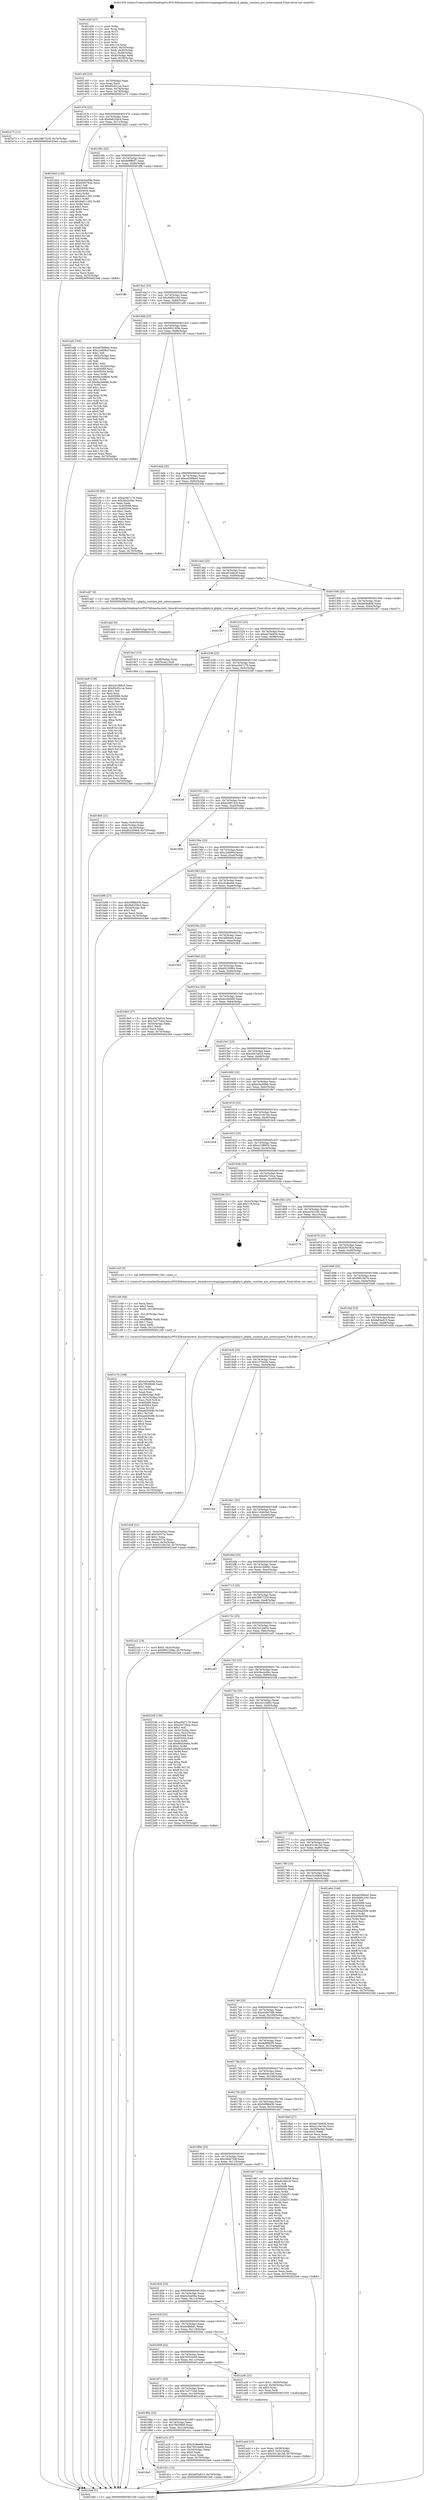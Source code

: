 digraph "0x401430" {
  label = "0x401430 (/mnt/c/Users/mathe/Desktop/tcc/POCII/binaries/extr_linuxdriversstaginggreybusgbphy.h_gbphy_runtime_put_autosuspend_Final-ollvm.out::main(0))"
  labelloc = "t"
  node[shape=record]

  Entry [label="",width=0.3,height=0.3,shape=circle,fillcolor=black,style=filled]
  "0x40145f" [label="{
     0x40145f [23]\l
     | [instrs]\l
     &nbsp;&nbsp;0x40145f \<+3\>: mov -0x70(%rbp),%eax\l
     &nbsp;&nbsp;0x401462 \<+2\>: mov %eax,%ecx\l
     &nbsp;&nbsp;0x401464 \<+6\>: sub $0x85c81cca,%ecx\l
     &nbsp;&nbsp;0x40146a \<+3\>: mov %eax,-0x74(%rbp)\l
     &nbsp;&nbsp;0x40146d \<+3\>: mov %ecx,-0x78(%rbp)\l
     &nbsp;&nbsp;0x401470 \<+6\>: je 0000000000401e73 \<main+0xa43\>\l
  }"]
  "0x401e73" [label="{
     0x401e73 [12]\l
     | [instrs]\l
     &nbsp;&nbsp;0x401e73 \<+7\>: movl $0x3987325f,-0x70(%rbp)\l
     &nbsp;&nbsp;0x401e7a \<+5\>: jmp 00000000004023e6 \<main+0xfb6\>\l
  }"]
  "0x401476" [label="{
     0x401476 [22]\l
     | [instrs]\l
     &nbsp;&nbsp;0x401476 \<+5\>: jmp 000000000040147b \<main+0x4b\>\l
     &nbsp;&nbsp;0x40147b \<+3\>: mov -0x74(%rbp),%eax\l
     &nbsp;&nbsp;0x40147e \<+5\>: sub $0x8e6259c4,%eax\l
     &nbsp;&nbsp;0x401483 \<+3\>: mov %eax,-0x7c(%rbp)\l
     &nbsp;&nbsp;0x401486 \<+6\>: je 0000000000401bb3 \<main+0x783\>\l
  }"]
  Exit [label="",width=0.3,height=0.3,shape=circle,fillcolor=black,style=filled,peripheries=2]
  "0x401bb3" [label="{
     0x401bb3 [144]\l
     | [instrs]\l
     &nbsp;&nbsp;0x401bb3 \<+5\>: mov $0x5e3ce09a,%eax\l
     &nbsp;&nbsp;0x401bb8 \<+5\>: mov $0xf295783a,%ecx\l
     &nbsp;&nbsp;0x401bbd \<+2\>: mov $0x1,%dl\l
     &nbsp;&nbsp;0x401bbf \<+7\>: mov 0x405068,%esi\l
     &nbsp;&nbsp;0x401bc6 \<+7\>: mov 0x405054,%edi\l
     &nbsp;&nbsp;0x401bcd \<+3\>: mov %esi,%r8d\l
     &nbsp;&nbsp;0x401bd0 \<+7\>: sub $0x9a911262,%r8d\l
     &nbsp;&nbsp;0x401bd7 \<+4\>: sub $0x1,%r8d\l
     &nbsp;&nbsp;0x401bdb \<+7\>: add $0x9a911262,%r8d\l
     &nbsp;&nbsp;0x401be2 \<+4\>: imul %r8d,%esi\l
     &nbsp;&nbsp;0x401be6 \<+3\>: and $0x1,%esi\l
     &nbsp;&nbsp;0x401be9 \<+3\>: cmp $0x0,%esi\l
     &nbsp;&nbsp;0x401bec \<+4\>: sete %r9b\l
     &nbsp;&nbsp;0x401bf0 \<+3\>: cmp $0xa,%edi\l
     &nbsp;&nbsp;0x401bf3 \<+4\>: setl %r10b\l
     &nbsp;&nbsp;0x401bf7 \<+3\>: mov %r9b,%r11b\l
     &nbsp;&nbsp;0x401bfa \<+4\>: xor $0xff,%r11b\l
     &nbsp;&nbsp;0x401bfe \<+3\>: mov %r10b,%bl\l
     &nbsp;&nbsp;0x401c01 \<+3\>: xor $0xff,%bl\l
     &nbsp;&nbsp;0x401c04 \<+3\>: xor $0x0,%dl\l
     &nbsp;&nbsp;0x401c07 \<+3\>: mov %r11b,%r14b\l
     &nbsp;&nbsp;0x401c0a \<+4\>: and $0x0,%r14b\l
     &nbsp;&nbsp;0x401c0e \<+3\>: and %dl,%r9b\l
     &nbsp;&nbsp;0x401c11 \<+3\>: mov %bl,%r15b\l
     &nbsp;&nbsp;0x401c14 \<+4\>: and $0x0,%r15b\l
     &nbsp;&nbsp;0x401c18 \<+3\>: and %dl,%r10b\l
     &nbsp;&nbsp;0x401c1b \<+3\>: or %r9b,%r14b\l
     &nbsp;&nbsp;0x401c1e \<+3\>: or %r10b,%r15b\l
     &nbsp;&nbsp;0x401c21 \<+3\>: xor %r15b,%r14b\l
     &nbsp;&nbsp;0x401c24 \<+3\>: or %bl,%r11b\l
     &nbsp;&nbsp;0x401c27 \<+4\>: xor $0xff,%r11b\l
     &nbsp;&nbsp;0x401c2b \<+3\>: or $0x0,%dl\l
     &nbsp;&nbsp;0x401c2e \<+3\>: and %dl,%r11b\l
     &nbsp;&nbsp;0x401c31 \<+3\>: or %r11b,%r14b\l
     &nbsp;&nbsp;0x401c34 \<+4\>: test $0x1,%r14b\l
     &nbsp;&nbsp;0x401c38 \<+3\>: cmovne %ecx,%eax\l
     &nbsp;&nbsp;0x401c3b \<+3\>: mov %eax,-0x70(%rbp)\l
     &nbsp;&nbsp;0x401c3e \<+5\>: jmp 00000000004023e6 \<main+0xfb6\>\l
  }"]
  "0x40148c" [label="{
     0x40148c [22]\l
     | [instrs]\l
     &nbsp;&nbsp;0x40148c \<+5\>: jmp 0000000000401491 \<main+0x61\>\l
     &nbsp;&nbsp;0x401491 \<+3\>: mov -0x74(%rbp),%eax\l
     &nbsp;&nbsp;0x401494 \<+5\>: sub $0x8e8ffe07,%eax\l
     &nbsp;&nbsp;0x401499 \<+3\>: mov %eax,-0x80(%rbp)\l
     &nbsp;&nbsp;0x40149c \<+6\>: je 0000000000401ffb \<main+0xbcb\>\l
  }"]
  "0x401de9" [label="{
     0x401de9 [138]\l
     | [instrs]\l
     &nbsp;&nbsp;0x401de9 \<+5\>: mov $0x43c368c6,%eax\l
     &nbsp;&nbsp;0x401dee \<+5\>: mov $0x85c81cca,%ecx\l
     &nbsp;&nbsp;0x401df3 \<+2\>: mov $0x1,%dl\l
     &nbsp;&nbsp;0x401df5 \<+2\>: xor %esi,%esi\l
     &nbsp;&nbsp;0x401df7 \<+8\>: mov 0x405068,%r8d\l
     &nbsp;&nbsp;0x401dff \<+8\>: mov 0x405054,%r9d\l
     &nbsp;&nbsp;0x401e07 \<+3\>: sub $0x1,%esi\l
     &nbsp;&nbsp;0x401e0a \<+3\>: mov %r8d,%r10d\l
     &nbsp;&nbsp;0x401e0d \<+3\>: add %esi,%r10d\l
     &nbsp;&nbsp;0x401e10 \<+4\>: imul %r10d,%r8d\l
     &nbsp;&nbsp;0x401e14 \<+4\>: and $0x1,%r8d\l
     &nbsp;&nbsp;0x401e18 \<+4\>: cmp $0x0,%r8d\l
     &nbsp;&nbsp;0x401e1c \<+4\>: sete %r11b\l
     &nbsp;&nbsp;0x401e20 \<+4\>: cmp $0xa,%r9d\l
     &nbsp;&nbsp;0x401e24 \<+3\>: setl %bl\l
     &nbsp;&nbsp;0x401e27 \<+3\>: mov %r11b,%r14b\l
     &nbsp;&nbsp;0x401e2a \<+4\>: xor $0xff,%r14b\l
     &nbsp;&nbsp;0x401e2e \<+3\>: mov %bl,%r15b\l
     &nbsp;&nbsp;0x401e31 \<+4\>: xor $0xff,%r15b\l
     &nbsp;&nbsp;0x401e35 \<+3\>: xor $0x0,%dl\l
     &nbsp;&nbsp;0x401e38 \<+3\>: mov %r14b,%r12b\l
     &nbsp;&nbsp;0x401e3b \<+4\>: and $0x0,%r12b\l
     &nbsp;&nbsp;0x401e3f \<+3\>: and %dl,%r11b\l
     &nbsp;&nbsp;0x401e42 \<+3\>: mov %r15b,%r13b\l
     &nbsp;&nbsp;0x401e45 \<+4\>: and $0x0,%r13b\l
     &nbsp;&nbsp;0x401e49 \<+2\>: and %dl,%bl\l
     &nbsp;&nbsp;0x401e4b \<+3\>: or %r11b,%r12b\l
     &nbsp;&nbsp;0x401e4e \<+3\>: or %bl,%r13b\l
     &nbsp;&nbsp;0x401e51 \<+3\>: xor %r13b,%r12b\l
     &nbsp;&nbsp;0x401e54 \<+3\>: or %r15b,%r14b\l
     &nbsp;&nbsp;0x401e57 \<+4\>: xor $0xff,%r14b\l
     &nbsp;&nbsp;0x401e5b \<+3\>: or $0x0,%dl\l
     &nbsp;&nbsp;0x401e5e \<+3\>: and %dl,%r14b\l
     &nbsp;&nbsp;0x401e61 \<+3\>: or %r14b,%r12b\l
     &nbsp;&nbsp;0x401e64 \<+4\>: test $0x1,%r12b\l
     &nbsp;&nbsp;0x401e68 \<+3\>: cmovne %ecx,%eax\l
     &nbsp;&nbsp;0x401e6b \<+3\>: mov %eax,-0x70(%rbp)\l
     &nbsp;&nbsp;0x401e6e \<+5\>: jmp 00000000004023e6 \<main+0xfb6\>\l
  }"]
  "0x401ffb" [label="{
     0x401ffb\l
  }", style=dashed]
  "0x4014a2" [label="{
     0x4014a2 [25]\l
     | [instrs]\l
     &nbsp;&nbsp;0x4014a2 \<+5\>: jmp 00000000004014a7 \<main+0x77\>\l
     &nbsp;&nbsp;0x4014a7 \<+3\>: mov -0x74(%rbp),%eax\l
     &nbsp;&nbsp;0x4014aa \<+5\>: sub $0x9485c182,%eax\l
     &nbsp;&nbsp;0x4014af \<+6\>: mov %eax,-0x84(%rbp)\l
     &nbsp;&nbsp;0x4014b5 \<+6\>: je 0000000000401af4 \<main+0x6c4\>\l
  }"]
  "0x401de0" [label="{
     0x401de0 [9]\l
     | [instrs]\l
     &nbsp;&nbsp;0x401de0 \<+4\>: mov -0x58(%rbp),%rdi\l
     &nbsp;&nbsp;0x401de4 \<+5\>: call 0000000000401030 \<free@plt\>\l
     | [calls]\l
     &nbsp;&nbsp;0x401030 \{1\} (unknown)\l
  }"]
  "0x401af4" [label="{
     0x401af4 [164]\l
     | [instrs]\l
     &nbsp;&nbsp;0x401af4 \<+5\>: mov $0xa4598be0,%eax\l
     &nbsp;&nbsp;0x401af9 \<+5\>: mov $0xc2a699cf,%ecx\l
     &nbsp;&nbsp;0x401afe \<+2\>: mov $0x1,%dl\l
     &nbsp;&nbsp;0x401b00 \<+3\>: mov -0x5c(%rbp),%esi\l
     &nbsp;&nbsp;0x401b03 \<+3\>: cmp -0x50(%rbp),%esi\l
     &nbsp;&nbsp;0x401b06 \<+4\>: setl %dil\l
     &nbsp;&nbsp;0x401b0a \<+4\>: and $0x1,%dil\l
     &nbsp;&nbsp;0x401b0e \<+4\>: mov %dil,-0x2d(%rbp)\l
     &nbsp;&nbsp;0x401b12 \<+7\>: mov 0x405068,%esi\l
     &nbsp;&nbsp;0x401b19 \<+8\>: mov 0x405054,%r8d\l
     &nbsp;&nbsp;0x401b21 \<+3\>: mov %esi,%r9d\l
     &nbsp;&nbsp;0x401b24 \<+7\>: add $0x8a2e86b6,%r9d\l
     &nbsp;&nbsp;0x401b2b \<+4\>: sub $0x1,%r9d\l
     &nbsp;&nbsp;0x401b2f \<+7\>: sub $0x8a2e86b6,%r9d\l
     &nbsp;&nbsp;0x401b36 \<+4\>: imul %r9d,%esi\l
     &nbsp;&nbsp;0x401b3a \<+3\>: and $0x1,%esi\l
     &nbsp;&nbsp;0x401b3d \<+3\>: cmp $0x0,%esi\l
     &nbsp;&nbsp;0x401b40 \<+4\>: sete %dil\l
     &nbsp;&nbsp;0x401b44 \<+4\>: cmp $0xa,%r8d\l
     &nbsp;&nbsp;0x401b48 \<+4\>: setl %r10b\l
     &nbsp;&nbsp;0x401b4c \<+3\>: mov %dil,%r11b\l
     &nbsp;&nbsp;0x401b4f \<+4\>: xor $0xff,%r11b\l
     &nbsp;&nbsp;0x401b53 \<+3\>: mov %r10b,%bl\l
     &nbsp;&nbsp;0x401b56 \<+3\>: xor $0xff,%bl\l
     &nbsp;&nbsp;0x401b59 \<+3\>: xor $0x0,%dl\l
     &nbsp;&nbsp;0x401b5c \<+3\>: mov %r11b,%r14b\l
     &nbsp;&nbsp;0x401b5f \<+4\>: and $0x0,%r14b\l
     &nbsp;&nbsp;0x401b63 \<+3\>: and %dl,%dil\l
     &nbsp;&nbsp;0x401b66 \<+3\>: mov %bl,%r15b\l
     &nbsp;&nbsp;0x401b69 \<+4\>: and $0x0,%r15b\l
     &nbsp;&nbsp;0x401b6d \<+3\>: and %dl,%r10b\l
     &nbsp;&nbsp;0x401b70 \<+3\>: or %dil,%r14b\l
     &nbsp;&nbsp;0x401b73 \<+3\>: or %r10b,%r15b\l
     &nbsp;&nbsp;0x401b76 \<+3\>: xor %r15b,%r14b\l
     &nbsp;&nbsp;0x401b79 \<+3\>: or %bl,%r11b\l
     &nbsp;&nbsp;0x401b7c \<+4\>: xor $0xff,%r11b\l
     &nbsp;&nbsp;0x401b80 \<+3\>: or $0x0,%dl\l
     &nbsp;&nbsp;0x401b83 \<+3\>: and %dl,%r11b\l
     &nbsp;&nbsp;0x401b86 \<+3\>: or %r11b,%r14b\l
     &nbsp;&nbsp;0x401b89 \<+4\>: test $0x1,%r14b\l
     &nbsp;&nbsp;0x401b8d \<+3\>: cmovne %ecx,%eax\l
     &nbsp;&nbsp;0x401b90 \<+3\>: mov %eax,-0x70(%rbp)\l
     &nbsp;&nbsp;0x401b93 \<+5\>: jmp 00000000004023e6 \<main+0xfb6\>\l
  }"]
  "0x4014bb" [label="{
     0x4014bb [25]\l
     | [instrs]\l
     &nbsp;&nbsp;0x4014bb \<+5\>: jmp 00000000004014c0 \<main+0x90\>\l
     &nbsp;&nbsp;0x4014c0 \<+3\>: mov -0x74(%rbp),%eax\l
     &nbsp;&nbsp;0x4014c3 \<+5\>: sub $0x9901309e,%eax\l
     &nbsp;&nbsp;0x4014c8 \<+6\>: mov %eax,-0x88(%rbp)\l
     &nbsp;&nbsp;0x4014ce \<+6\>: je 00000000004021f5 \<main+0xdc5\>\l
  }"]
  "0x4018a3" [label="{
     0x4018a3\l
  }", style=dashed]
  "0x4021f5" [label="{
     0x4021f5 [83]\l
     | [instrs]\l
     &nbsp;&nbsp;0x4021f5 \<+5\>: mov $0xac947170,%eax\l
     &nbsp;&nbsp;0x4021fa \<+5\>: mov $0x3ba2c0bc,%ecx\l
     &nbsp;&nbsp;0x4021ff \<+2\>: xor %edx,%edx\l
     &nbsp;&nbsp;0x402201 \<+7\>: mov 0x405068,%esi\l
     &nbsp;&nbsp;0x402208 \<+7\>: mov 0x405054,%edi\l
     &nbsp;&nbsp;0x40220f \<+3\>: sub $0x1,%edx\l
     &nbsp;&nbsp;0x402212 \<+3\>: mov %esi,%r8d\l
     &nbsp;&nbsp;0x402215 \<+3\>: add %edx,%r8d\l
     &nbsp;&nbsp;0x402218 \<+4\>: imul %r8d,%esi\l
     &nbsp;&nbsp;0x40221c \<+3\>: and $0x1,%esi\l
     &nbsp;&nbsp;0x40221f \<+3\>: cmp $0x0,%esi\l
     &nbsp;&nbsp;0x402222 \<+4\>: sete %r9b\l
     &nbsp;&nbsp;0x402226 \<+3\>: cmp $0xa,%edi\l
     &nbsp;&nbsp;0x402229 \<+4\>: setl %r10b\l
     &nbsp;&nbsp;0x40222d \<+3\>: mov %r9b,%r11b\l
     &nbsp;&nbsp;0x402230 \<+3\>: and %r10b,%r11b\l
     &nbsp;&nbsp;0x402233 \<+3\>: xor %r10b,%r9b\l
     &nbsp;&nbsp;0x402236 \<+3\>: or %r9b,%r11b\l
     &nbsp;&nbsp;0x402239 \<+4\>: test $0x1,%r11b\l
     &nbsp;&nbsp;0x40223d \<+3\>: cmovne %ecx,%eax\l
     &nbsp;&nbsp;0x402240 \<+3\>: mov %eax,-0x70(%rbp)\l
     &nbsp;&nbsp;0x402243 \<+5\>: jmp 00000000004023e6 \<main+0xfb6\>\l
  }"]
  "0x4014d4" [label="{
     0x4014d4 [25]\l
     | [instrs]\l
     &nbsp;&nbsp;0x4014d4 \<+5\>: jmp 00000000004014d9 \<main+0xa9\>\l
     &nbsp;&nbsp;0x4014d9 \<+3\>: mov -0x74(%rbp),%eax\l
     &nbsp;&nbsp;0x4014dc \<+5\>: sub $0xa4598be0,%eax\l
     &nbsp;&nbsp;0x4014e1 \<+6\>: mov %eax,-0x8c(%rbp)\l
     &nbsp;&nbsp;0x4014e7 \<+6\>: je 000000000040230b \<main+0xedb\>\l
  }"]
  "0x401d1c" [label="{
     0x401d1c [12]\l
     | [instrs]\l
     &nbsp;&nbsp;0x401d1c \<+7\>: movl $0xfa83a813,-0x70(%rbp)\l
     &nbsp;&nbsp;0x401d23 \<+5\>: jmp 00000000004023e6 \<main+0xfb6\>\l
  }"]
  "0x40230b" [label="{
     0x40230b\l
  }", style=dashed]
  "0x4014ed" [label="{
     0x4014ed [25]\l
     | [instrs]\l
     &nbsp;&nbsp;0x4014ed \<+5\>: jmp 00000000004014f2 \<main+0xc2\>\l
     &nbsp;&nbsp;0x4014f2 \<+3\>: mov -0x74(%rbp),%eax\l
     &nbsp;&nbsp;0x4014f5 \<+5\>: sub $0xa81b8cc6,%eax\l
     &nbsp;&nbsp;0x4014fa \<+6\>: mov %eax,-0x90(%rbp)\l
     &nbsp;&nbsp;0x401500 \<+6\>: je 0000000000401dd7 \<main+0x9a7\>\l
  }"]
  "0x401c74" [label="{
     0x401c74 [168]\l
     | [instrs]\l
     &nbsp;&nbsp;0x401c74 \<+5\>: mov $0x5e3ce09a,%ecx\l
     &nbsp;&nbsp;0x401c79 \<+5\>: mov $0x7f920949,%edx\l
     &nbsp;&nbsp;0x401c7e \<+3\>: mov $0x1,%dil\l
     &nbsp;&nbsp;0x401c81 \<+6\>: mov -0x12c(%rbp),%esi\l
     &nbsp;&nbsp;0x401c87 \<+3\>: imul %eax,%esi\l
     &nbsp;&nbsp;0x401c8a \<+4\>: mov -0x58(%rbp),%r8\l
     &nbsp;&nbsp;0x401c8e \<+4\>: movslq -0x5c(%rbp),%r9\l
     &nbsp;&nbsp;0x401c92 \<+4\>: mov %esi,(%r8,%r9,4)\l
     &nbsp;&nbsp;0x401c96 \<+7\>: mov 0x405068,%eax\l
     &nbsp;&nbsp;0x401c9d \<+7\>: mov 0x405054,%esi\l
     &nbsp;&nbsp;0x401ca4 \<+3\>: mov %eax,%r10d\l
     &nbsp;&nbsp;0x401ca7 \<+7\>: sub $0xaed2028b,%r10d\l
     &nbsp;&nbsp;0x401cae \<+4\>: sub $0x1,%r10d\l
     &nbsp;&nbsp;0x401cb2 \<+7\>: add $0xaed2028b,%r10d\l
     &nbsp;&nbsp;0x401cb9 \<+4\>: imul %r10d,%eax\l
     &nbsp;&nbsp;0x401cbd \<+3\>: and $0x1,%eax\l
     &nbsp;&nbsp;0x401cc0 \<+3\>: cmp $0x0,%eax\l
     &nbsp;&nbsp;0x401cc3 \<+4\>: sete %r11b\l
     &nbsp;&nbsp;0x401cc7 \<+3\>: cmp $0xa,%esi\l
     &nbsp;&nbsp;0x401cca \<+3\>: setl %bl\l
     &nbsp;&nbsp;0x401ccd \<+3\>: mov %r11b,%r14b\l
     &nbsp;&nbsp;0x401cd0 \<+4\>: xor $0xff,%r14b\l
     &nbsp;&nbsp;0x401cd4 \<+3\>: mov %bl,%r15b\l
     &nbsp;&nbsp;0x401cd7 \<+4\>: xor $0xff,%r15b\l
     &nbsp;&nbsp;0x401cdb \<+4\>: xor $0x0,%dil\l
     &nbsp;&nbsp;0x401cdf \<+3\>: mov %r14b,%r12b\l
     &nbsp;&nbsp;0x401ce2 \<+4\>: and $0x0,%r12b\l
     &nbsp;&nbsp;0x401ce6 \<+3\>: and %dil,%r11b\l
     &nbsp;&nbsp;0x401ce9 \<+3\>: mov %r15b,%r13b\l
     &nbsp;&nbsp;0x401cec \<+4\>: and $0x0,%r13b\l
     &nbsp;&nbsp;0x401cf0 \<+3\>: and %dil,%bl\l
     &nbsp;&nbsp;0x401cf3 \<+3\>: or %r11b,%r12b\l
     &nbsp;&nbsp;0x401cf6 \<+3\>: or %bl,%r13b\l
     &nbsp;&nbsp;0x401cf9 \<+3\>: xor %r13b,%r12b\l
     &nbsp;&nbsp;0x401cfc \<+3\>: or %r15b,%r14b\l
     &nbsp;&nbsp;0x401cff \<+4\>: xor $0xff,%r14b\l
     &nbsp;&nbsp;0x401d03 \<+4\>: or $0x0,%dil\l
     &nbsp;&nbsp;0x401d07 \<+3\>: and %dil,%r14b\l
     &nbsp;&nbsp;0x401d0a \<+3\>: or %r14b,%r12b\l
     &nbsp;&nbsp;0x401d0d \<+4\>: test $0x1,%r12b\l
     &nbsp;&nbsp;0x401d11 \<+3\>: cmovne %edx,%ecx\l
     &nbsp;&nbsp;0x401d14 \<+3\>: mov %ecx,-0x70(%rbp)\l
     &nbsp;&nbsp;0x401d17 \<+5\>: jmp 00000000004023e6 \<main+0xfb6\>\l
  }"]
  "0x401dd7" [label="{
     0x401dd7 [9]\l
     | [instrs]\l
     &nbsp;&nbsp;0x401dd7 \<+4\>: mov -0x58(%rbp),%rdi\l
     &nbsp;&nbsp;0x401ddb \<+5\>: call 0000000000401420 \<gbphy_runtime_put_autosuspend\>\l
     | [calls]\l
     &nbsp;&nbsp;0x401420 \{1\} (/mnt/c/Users/mathe/Desktop/tcc/POCII/binaries/extr_linuxdriversstaginggreybusgbphy.h_gbphy_runtime_put_autosuspend_Final-ollvm.out::gbphy_runtime_put_autosuspend)\l
  }"]
  "0x401506" [label="{
     0x401506 [25]\l
     | [instrs]\l
     &nbsp;&nbsp;0x401506 \<+5\>: jmp 000000000040150b \<main+0xdb\>\l
     &nbsp;&nbsp;0x40150b \<+3\>: mov -0x74(%rbp),%eax\l
     &nbsp;&nbsp;0x40150e \<+5\>: sub $0xaae9a8d8,%eax\l
     &nbsp;&nbsp;0x401513 \<+6\>: mov %eax,-0x94(%rbp)\l
     &nbsp;&nbsp;0x401519 \<+6\>: je 0000000000401f87 \<main+0xb57\>\l
  }"]
  "0x401c48" [label="{
     0x401c48 [44]\l
     | [instrs]\l
     &nbsp;&nbsp;0x401c48 \<+2\>: xor %ecx,%ecx\l
     &nbsp;&nbsp;0x401c4a \<+5\>: mov $0x2,%edx\l
     &nbsp;&nbsp;0x401c4f \<+6\>: mov %edx,-0x128(%rbp)\l
     &nbsp;&nbsp;0x401c55 \<+1\>: cltd\l
     &nbsp;&nbsp;0x401c56 \<+6\>: mov -0x128(%rbp),%esi\l
     &nbsp;&nbsp;0x401c5c \<+2\>: idiv %esi\l
     &nbsp;&nbsp;0x401c5e \<+6\>: imul $0xfffffffe,%edx,%edx\l
     &nbsp;&nbsp;0x401c64 \<+3\>: sub $0x1,%ecx\l
     &nbsp;&nbsp;0x401c67 \<+2\>: sub %ecx,%edx\l
     &nbsp;&nbsp;0x401c69 \<+6\>: mov %edx,-0x12c(%rbp)\l
     &nbsp;&nbsp;0x401c6f \<+5\>: call 0000000000401160 \<next_i\>\l
     | [calls]\l
     &nbsp;&nbsp;0x401160 \{1\} (/mnt/c/Users/mathe/Desktop/tcc/POCII/binaries/extr_linuxdriversstaginggreybusgbphy.h_gbphy_runtime_put_autosuspend_Final-ollvm.out::next_i)\l
  }"]
  "0x401f87" [label="{
     0x401f87\l
  }", style=dashed]
  "0x40151f" [label="{
     0x40151f [25]\l
     | [instrs]\l
     &nbsp;&nbsp;0x40151f \<+5\>: jmp 0000000000401524 \<main+0xf4\>\l
     &nbsp;&nbsp;0x401524 \<+3\>: mov -0x74(%rbp),%eax\l
     &nbsp;&nbsp;0x401527 \<+5\>: sub $0xab76e836,%eax\l
     &nbsp;&nbsp;0x40152c \<+6\>: mov %eax,-0x98(%rbp)\l
     &nbsp;&nbsp;0x401532 \<+6\>: je 00000000004019c3 \<main+0x593\>\l
  }"]
  "0x401a4d" [label="{
     0x401a4d [23]\l
     | [instrs]\l
     &nbsp;&nbsp;0x401a4d \<+4\>: mov %rax,-0x58(%rbp)\l
     &nbsp;&nbsp;0x401a51 \<+7\>: movl $0x0,-0x5c(%rbp)\l
     &nbsp;&nbsp;0x401a58 \<+7\>: movl $0x4314b15d,-0x70(%rbp)\l
     &nbsp;&nbsp;0x401a5f \<+5\>: jmp 00000000004023e6 \<main+0xfb6\>\l
  }"]
  "0x4019c3" [label="{
     0x4019c3 [13]\l
     | [instrs]\l
     &nbsp;&nbsp;0x4019c3 \<+4\>: mov -0x48(%rbp),%rax\l
     &nbsp;&nbsp;0x4019c7 \<+4\>: mov 0x8(%rax),%rdi\l
     &nbsp;&nbsp;0x4019cb \<+5\>: call 0000000000401060 \<atoi@plt\>\l
     | [calls]\l
     &nbsp;&nbsp;0x401060 \{1\} (unknown)\l
  }"]
  "0x401538" [label="{
     0x401538 [25]\l
     | [instrs]\l
     &nbsp;&nbsp;0x401538 \<+5\>: jmp 000000000040153d \<main+0x10d\>\l
     &nbsp;&nbsp;0x40153d \<+3\>: mov -0x74(%rbp),%eax\l
     &nbsp;&nbsp;0x401540 \<+5\>: sub $0xac947170,%eax\l
     &nbsp;&nbsp;0x401545 \<+6\>: mov %eax,-0x9c(%rbp)\l
     &nbsp;&nbsp;0x40154b \<+6\>: je 00000000004023df \<main+0xfaf\>\l
  }"]
  "0x40188a" [label="{
     0x40188a [25]\l
     | [instrs]\l
     &nbsp;&nbsp;0x40188a \<+5\>: jmp 000000000040188f \<main+0x45f\>\l
     &nbsp;&nbsp;0x40188f \<+3\>: mov -0x74(%rbp),%eax\l
     &nbsp;&nbsp;0x401892 \<+5\>: sub $0x7f920949,%eax\l
     &nbsp;&nbsp;0x401897 \<+6\>: mov %eax,-0x124(%rbp)\l
     &nbsp;&nbsp;0x40189d \<+6\>: je 0000000000401d1c \<main+0x8ec\>\l
  }"]
  "0x4023df" [label="{
     0x4023df\l
  }", style=dashed]
  "0x401551" [label="{
     0x401551 [25]\l
     | [instrs]\l
     &nbsp;&nbsp;0x401551 \<+5\>: jmp 0000000000401556 \<main+0x126\>\l
     &nbsp;&nbsp;0x401556 \<+3\>: mov -0x74(%rbp),%eax\l
     &nbsp;&nbsp;0x401559 \<+5\>: sub $0xb26813c4,%eax\l
     &nbsp;&nbsp;0x40155e \<+6\>: mov %eax,-0xa0(%rbp)\l
     &nbsp;&nbsp;0x401564 \<+6\>: je 0000000000401958 \<main+0x528\>\l
  }"]
  "0x401a1b" [label="{
     0x401a1b [27]\l
     | [instrs]\l
     &nbsp;&nbsp;0x401a1b \<+5\>: mov $0xc5c8ee66,%eax\l
     &nbsp;&nbsp;0x401a20 \<+5\>: mov $0x70016e09,%ecx\l
     &nbsp;&nbsp;0x401a25 \<+3\>: mov -0x34(%rbp),%edx\l
     &nbsp;&nbsp;0x401a28 \<+3\>: cmp $0x0,%edx\l
     &nbsp;&nbsp;0x401a2b \<+3\>: cmove %ecx,%eax\l
     &nbsp;&nbsp;0x401a2e \<+3\>: mov %eax,-0x70(%rbp)\l
     &nbsp;&nbsp;0x401a31 \<+5\>: jmp 00000000004023e6 \<main+0xfb6\>\l
  }"]
  "0x401958" [label="{
     0x401958\l
  }", style=dashed]
  "0x40156a" [label="{
     0x40156a [25]\l
     | [instrs]\l
     &nbsp;&nbsp;0x40156a \<+5\>: jmp 000000000040156f \<main+0x13f\>\l
     &nbsp;&nbsp;0x40156f \<+3\>: mov -0x74(%rbp),%eax\l
     &nbsp;&nbsp;0x401572 \<+5\>: sub $0xc2a699cf,%eax\l
     &nbsp;&nbsp;0x401577 \<+6\>: mov %eax,-0xa4(%rbp)\l
     &nbsp;&nbsp;0x40157d \<+6\>: je 0000000000401b98 \<main+0x768\>\l
  }"]
  "0x401871" [label="{
     0x401871 [25]\l
     | [instrs]\l
     &nbsp;&nbsp;0x401871 \<+5\>: jmp 0000000000401876 \<main+0x446\>\l
     &nbsp;&nbsp;0x401876 \<+3\>: mov -0x74(%rbp),%eax\l
     &nbsp;&nbsp;0x401879 \<+5\>: sub $0x7a377cbd,%eax\l
     &nbsp;&nbsp;0x40187e \<+6\>: mov %eax,-0x120(%rbp)\l
     &nbsp;&nbsp;0x401884 \<+6\>: je 0000000000401a1b \<main+0x5eb\>\l
  }"]
  "0x401b98" [label="{
     0x401b98 [27]\l
     | [instrs]\l
     &nbsp;&nbsp;0x401b98 \<+5\>: mov $0x50f88436,%eax\l
     &nbsp;&nbsp;0x401b9d \<+5\>: mov $0x8e6259c4,%ecx\l
     &nbsp;&nbsp;0x401ba2 \<+3\>: mov -0x2d(%rbp),%dl\l
     &nbsp;&nbsp;0x401ba5 \<+3\>: test $0x1,%dl\l
     &nbsp;&nbsp;0x401ba8 \<+3\>: cmovne %ecx,%eax\l
     &nbsp;&nbsp;0x401bab \<+3\>: mov %eax,-0x70(%rbp)\l
     &nbsp;&nbsp;0x401bae \<+5\>: jmp 00000000004023e6 \<main+0xfb6\>\l
  }"]
  "0x401583" [label="{
     0x401583 [25]\l
     | [instrs]\l
     &nbsp;&nbsp;0x401583 \<+5\>: jmp 0000000000401588 \<main+0x158\>\l
     &nbsp;&nbsp;0x401588 \<+3\>: mov -0x74(%rbp),%eax\l
     &nbsp;&nbsp;0x40158b \<+5\>: sub $0xc5c8ee66,%eax\l
     &nbsp;&nbsp;0x401590 \<+6\>: mov %eax,-0xa8(%rbp)\l
     &nbsp;&nbsp;0x401596 \<+6\>: je 0000000000402115 \<main+0xce5\>\l
  }"]
  "0x401a36" [label="{
     0x401a36 [23]\l
     | [instrs]\l
     &nbsp;&nbsp;0x401a36 \<+7\>: movl $0x1,-0x50(%rbp)\l
     &nbsp;&nbsp;0x401a3d \<+4\>: movslq -0x50(%rbp),%rax\l
     &nbsp;&nbsp;0x401a41 \<+4\>: shl $0x2,%rax\l
     &nbsp;&nbsp;0x401a45 \<+3\>: mov %rax,%rdi\l
     &nbsp;&nbsp;0x401a48 \<+5\>: call 0000000000401050 \<malloc@plt\>\l
     | [calls]\l
     &nbsp;&nbsp;0x401050 \{1\} (unknown)\l
  }"]
  "0x402115" [label="{
     0x402115\l
  }", style=dashed]
  "0x40159c" [label="{
     0x40159c [25]\l
     | [instrs]\l
     &nbsp;&nbsp;0x40159c \<+5\>: jmp 00000000004015a1 \<main+0x171\>\l
     &nbsp;&nbsp;0x4015a1 \<+3\>: mov -0x74(%rbp),%eax\l
     &nbsp;&nbsp;0x4015a4 \<+5\>: sub $0xcafb6ae0,%eax\l
     &nbsp;&nbsp;0x4015a9 \<+6\>: mov %eax,-0xac(%rbp)\l
     &nbsp;&nbsp;0x4015af \<+6\>: je 00000000004023b5 \<main+0xf85\>\l
  }"]
  "0x401858" [label="{
     0x401858 [25]\l
     | [instrs]\l
     &nbsp;&nbsp;0x401858 \<+5\>: jmp 000000000040185d \<main+0x42d\>\l
     &nbsp;&nbsp;0x40185d \<+3\>: mov -0x74(%rbp),%eax\l
     &nbsp;&nbsp;0x401860 \<+5\>: sub $0x70016e09,%eax\l
     &nbsp;&nbsp;0x401865 \<+6\>: mov %eax,-0x11c(%rbp)\l
     &nbsp;&nbsp;0x40186b \<+6\>: je 0000000000401a36 \<main+0x606\>\l
  }"]
  "0x4023b5" [label="{
     0x4023b5\l
  }", style=dashed]
  "0x4015b5" [label="{
     0x4015b5 [25]\l
     | [instrs]\l
     &nbsp;&nbsp;0x4015b5 \<+5\>: jmp 00000000004015ba \<main+0x18a\>\l
     &nbsp;&nbsp;0x4015ba \<+3\>: mov -0x74(%rbp),%eax\l
     &nbsp;&nbsp;0x4015bd \<+5\>: sub $0xd0220964,%eax\l
     &nbsp;&nbsp;0x4015c2 \<+6\>: mov %eax,-0xb0(%rbp)\l
     &nbsp;&nbsp;0x4015c8 \<+6\>: je 00000000004019e5 \<main+0x5b5\>\l
  }"]
  "0x40204e" [label="{
     0x40204e\l
  }", style=dashed]
  "0x4019e5" [label="{
     0x4019e5 [27]\l
     | [instrs]\l
     &nbsp;&nbsp;0x4019e5 \<+5\>: mov $0xe0b7a616,%eax\l
     &nbsp;&nbsp;0x4019ea \<+5\>: mov $0x7a377cbd,%ecx\l
     &nbsp;&nbsp;0x4019ef \<+3\>: mov -0x34(%rbp),%edx\l
     &nbsp;&nbsp;0x4019f2 \<+3\>: cmp $0x1,%edx\l
     &nbsp;&nbsp;0x4019f5 \<+3\>: cmovl %ecx,%eax\l
     &nbsp;&nbsp;0x4019f8 \<+3\>: mov %eax,-0x70(%rbp)\l
     &nbsp;&nbsp;0x4019fb \<+5\>: jmp 00000000004023e6 \<main+0xfb6\>\l
  }"]
  "0x4015ce" [label="{
     0x4015ce [25]\l
     | [instrs]\l
     &nbsp;&nbsp;0x4015ce \<+5\>: jmp 00000000004015d3 \<main+0x1a3\>\l
     &nbsp;&nbsp;0x4015d3 \<+3\>: mov -0x74(%rbp),%eax\l
     &nbsp;&nbsp;0x4015d6 \<+5\>: sub $0xdcc0b566,%eax\l
     &nbsp;&nbsp;0x4015db \<+6\>: mov %eax,-0xb4(%rbp)\l
     &nbsp;&nbsp;0x4015e1 \<+6\>: je 00000000004022f3 \<main+0xec3\>\l
  }"]
  "0x40183f" [label="{
     0x40183f [25]\l
     | [instrs]\l
     &nbsp;&nbsp;0x40183f \<+5\>: jmp 0000000000401844 \<main+0x414\>\l
     &nbsp;&nbsp;0x401844 \<+3\>: mov -0x74(%rbp),%eax\l
     &nbsp;&nbsp;0x401847 \<+5\>: sub $0x6cffebd1,%eax\l
     &nbsp;&nbsp;0x40184c \<+6\>: mov %eax,-0x118(%rbp)\l
     &nbsp;&nbsp;0x401852 \<+6\>: je 000000000040204e \<main+0xc1e\>\l
  }"]
  "0x4022f3" [label="{
     0x4022f3\l
  }", style=dashed]
  "0x4015e7" [label="{
     0x4015e7 [25]\l
     | [instrs]\l
     &nbsp;&nbsp;0x4015e7 \<+5\>: jmp 00000000004015ec \<main+0x1bc\>\l
     &nbsp;&nbsp;0x4015ec \<+3\>: mov -0x74(%rbp),%eax\l
     &nbsp;&nbsp;0x4015ef \<+5\>: sub $0xe0b7a616,%eax\l
     &nbsp;&nbsp;0x4015f4 \<+6\>: mov %eax,-0xb8(%rbp)\l
     &nbsp;&nbsp;0x4015fa \<+6\>: je 0000000000401a00 \<main+0x5d0\>\l
  }"]
  "0x402317" [label="{
     0x402317\l
  }", style=dashed]
  "0x401a00" [label="{
     0x401a00\l
  }", style=dashed]
  "0x401600" [label="{
     0x401600 [25]\l
     | [instrs]\l
     &nbsp;&nbsp;0x401600 \<+5\>: jmp 0000000000401605 \<main+0x1d5\>\l
     &nbsp;&nbsp;0x401605 \<+3\>: mov -0x74(%rbp),%eax\l
     &nbsp;&nbsp;0x401608 \<+5\>: sub $0xe0ee94bb,%eax\l
     &nbsp;&nbsp;0x40160d \<+6\>: mov %eax,-0xbc(%rbp)\l
     &nbsp;&nbsp;0x401613 \<+6\>: je 00000000004019b7 \<main+0x587\>\l
  }"]
  "0x401826" [label="{
     0x401826 [25]\l
     | [instrs]\l
     &nbsp;&nbsp;0x401826 \<+5\>: jmp 000000000040182b \<main+0x3fb\>\l
     &nbsp;&nbsp;0x40182b \<+3\>: mov -0x74(%rbp),%eax\l
     &nbsp;&nbsp;0x40182e \<+5\>: sub $0x5e3ce09a,%eax\l
     &nbsp;&nbsp;0x401833 \<+6\>: mov %eax,-0x114(%rbp)\l
     &nbsp;&nbsp;0x401839 \<+6\>: je 0000000000402317 \<main+0xee7\>\l
  }"]
  "0x4019b7" [label="{
     0x4019b7\l
  }", style=dashed]
  "0x401619" [label="{
     0x401619 [25]\l
     | [instrs]\l
     &nbsp;&nbsp;0x401619 \<+5\>: jmp 000000000040161e \<main+0x1ee\>\l
     &nbsp;&nbsp;0x40161e \<+3\>: mov -0x74(%rbp),%eax\l
     &nbsp;&nbsp;0x401621 \<+5\>: sub $0xe210a7de,%eax\l
     &nbsp;&nbsp;0x401626 \<+6\>: mov %eax,-0xc0(%rbp)\l
     &nbsp;&nbsp;0x40162c \<+6\>: je 00000000004018c8 \<main+0x498\>\l
  }"]
  "0x402387" [label="{
     0x402387\l
  }", style=dashed]
  "0x4018c8" [label="{
     0x4018c8\l
  }", style=dashed]
  "0x401632" [label="{
     0x401632 [25]\l
     | [instrs]\l
     &nbsp;&nbsp;0x401632 \<+5\>: jmp 0000000000401637 \<main+0x207\>\l
     &nbsp;&nbsp;0x401637 \<+3\>: mov -0x74(%rbp),%eax\l
     &nbsp;&nbsp;0x40163a \<+5\>: sub $0xe21f8650,%eax\l
     &nbsp;&nbsp;0x40163f \<+6\>: mov %eax,-0xc4(%rbp)\l
     &nbsp;&nbsp;0x401645 \<+6\>: je 00000000004021d6 \<main+0xda6\>\l
  }"]
  "0x40180d" [label="{
     0x40180d [25]\l
     | [instrs]\l
     &nbsp;&nbsp;0x40180d \<+5\>: jmp 0000000000401812 \<main+0x3e2\>\l
     &nbsp;&nbsp;0x401812 \<+3\>: mov -0x74(%rbp),%eax\l
     &nbsp;&nbsp;0x401815 \<+5\>: sub $0x59dd75df,%eax\l
     &nbsp;&nbsp;0x40181a \<+6\>: mov %eax,-0x110(%rbp)\l
     &nbsp;&nbsp;0x401820 \<+6\>: je 0000000000402387 \<main+0xf57\>\l
  }"]
  "0x4021d6" [label="{
     0x4021d6\l
  }", style=dashed]
  "0x40164b" [label="{
     0x40164b [25]\l
     | [instrs]\l
     &nbsp;&nbsp;0x40164b \<+5\>: jmp 0000000000401650 \<main+0x220\>\l
     &nbsp;&nbsp;0x401650 \<+3\>: mov -0x74(%rbp),%eax\l
     &nbsp;&nbsp;0x401653 \<+5\>: sub $0xe5e72bce,%eax\l
     &nbsp;&nbsp;0x401658 \<+6\>: mov %eax,-0xc8(%rbp)\l
     &nbsp;&nbsp;0x40165e \<+6\>: je 00000000004022de \<main+0xeae\>\l
  }"]
  "0x401d47" [label="{
     0x401d47 [144]\l
     | [instrs]\l
     &nbsp;&nbsp;0x401d47 \<+5\>: mov $0x43c368c6,%eax\l
     &nbsp;&nbsp;0x401d4c \<+5\>: mov $0xa81b8cc6,%ecx\l
     &nbsp;&nbsp;0x401d51 \<+2\>: mov $0x1,%dl\l
     &nbsp;&nbsp;0x401d53 \<+7\>: mov 0x405068,%esi\l
     &nbsp;&nbsp;0x401d5a \<+7\>: mov 0x405054,%edi\l
     &nbsp;&nbsp;0x401d61 \<+3\>: mov %esi,%r8d\l
     &nbsp;&nbsp;0x401d64 \<+7\>: add $0x122da251,%r8d\l
     &nbsp;&nbsp;0x401d6b \<+4\>: sub $0x1,%r8d\l
     &nbsp;&nbsp;0x401d6f \<+7\>: sub $0x122da251,%r8d\l
     &nbsp;&nbsp;0x401d76 \<+4\>: imul %r8d,%esi\l
     &nbsp;&nbsp;0x401d7a \<+3\>: and $0x1,%esi\l
     &nbsp;&nbsp;0x401d7d \<+3\>: cmp $0x0,%esi\l
     &nbsp;&nbsp;0x401d80 \<+4\>: sete %r9b\l
     &nbsp;&nbsp;0x401d84 \<+3\>: cmp $0xa,%edi\l
     &nbsp;&nbsp;0x401d87 \<+4\>: setl %r10b\l
     &nbsp;&nbsp;0x401d8b \<+3\>: mov %r9b,%r11b\l
     &nbsp;&nbsp;0x401d8e \<+4\>: xor $0xff,%r11b\l
     &nbsp;&nbsp;0x401d92 \<+3\>: mov %r10b,%bl\l
     &nbsp;&nbsp;0x401d95 \<+3\>: xor $0xff,%bl\l
     &nbsp;&nbsp;0x401d98 \<+3\>: xor $0x1,%dl\l
     &nbsp;&nbsp;0x401d9b \<+3\>: mov %r11b,%r14b\l
     &nbsp;&nbsp;0x401d9e \<+4\>: and $0xff,%r14b\l
     &nbsp;&nbsp;0x401da2 \<+3\>: and %dl,%r9b\l
     &nbsp;&nbsp;0x401da5 \<+3\>: mov %bl,%r15b\l
     &nbsp;&nbsp;0x401da8 \<+4\>: and $0xff,%r15b\l
     &nbsp;&nbsp;0x401dac \<+3\>: and %dl,%r10b\l
     &nbsp;&nbsp;0x401daf \<+3\>: or %r9b,%r14b\l
     &nbsp;&nbsp;0x401db2 \<+3\>: or %r10b,%r15b\l
     &nbsp;&nbsp;0x401db5 \<+3\>: xor %r15b,%r14b\l
     &nbsp;&nbsp;0x401db8 \<+3\>: or %bl,%r11b\l
     &nbsp;&nbsp;0x401dbb \<+4\>: xor $0xff,%r11b\l
     &nbsp;&nbsp;0x401dbf \<+3\>: or $0x1,%dl\l
     &nbsp;&nbsp;0x401dc2 \<+3\>: and %dl,%r11b\l
     &nbsp;&nbsp;0x401dc5 \<+3\>: or %r11b,%r14b\l
     &nbsp;&nbsp;0x401dc8 \<+4\>: test $0x1,%r14b\l
     &nbsp;&nbsp;0x401dcc \<+3\>: cmovne %ecx,%eax\l
     &nbsp;&nbsp;0x401dcf \<+3\>: mov %eax,-0x70(%rbp)\l
     &nbsp;&nbsp;0x401dd2 \<+5\>: jmp 00000000004023e6 \<main+0xfb6\>\l
  }"]
  "0x4022de" [label="{
     0x4022de [21]\l
     | [instrs]\l
     &nbsp;&nbsp;0x4022de \<+3\>: mov -0x2c(%rbp),%eax\l
     &nbsp;&nbsp;0x4022e1 \<+7\>: add $0x118,%rsp\l
     &nbsp;&nbsp;0x4022e8 \<+1\>: pop %rbx\l
     &nbsp;&nbsp;0x4022e9 \<+2\>: pop %r12\l
     &nbsp;&nbsp;0x4022eb \<+2\>: pop %r13\l
     &nbsp;&nbsp;0x4022ed \<+2\>: pop %r14\l
     &nbsp;&nbsp;0x4022ef \<+2\>: pop %r15\l
     &nbsp;&nbsp;0x4022f1 \<+1\>: pop %rbp\l
     &nbsp;&nbsp;0x4022f2 \<+1\>: ret\l
  }"]
  "0x401664" [label="{
     0x401664 [25]\l
     | [instrs]\l
     &nbsp;&nbsp;0x401664 \<+5\>: jmp 0000000000401669 \<main+0x239\>\l
     &nbsp;&nbsp;0x401669 \<+3\>: mov -0x74(%rbp),%eax\l
     &nbsp;&nbsp;0x40166c \<+5\>: sub $0xecc92250,%eax\l
     &nbsp;&nbsp;0x401671 \<+6\>: mov %eax,-0xcc(%rbp)\l
     &nbsp;&nbsp;0x401677 \<+6\>: je 0000000000402179 \<main+0xd49\>\l
  }"]
  "0x4019d0" [label="{
     0x4019d0 [21]\l
     | [instrs]\l
     &nbsp;&nbsp;0x4019d0 \<+3\>: mov %eax,-0x4c(%rbp)\l
     &nbsp;&nbsp;0x4019d3 \<+3\>: mov -0x4c(%rbp),%eax\l
     &nbsp;&nbsp;0x4019d6 \<+3\>: mov %eax,-0x34(%rbp)\l
     &nbsp;&nbsp;0x4019d9 \<+7\>: movl $0xd0220964,-0x70(%rbp)\l
     &nbsp;&nbsp;0x4019e0 \<+5\>: jmp 00000000004023e6 \<main+0xfb6\>\l
  }"]
  "0x402179" [label="{
     0x402179\l
  }", style=dashed]
  "0x40167d" [label="{
     0x40167d [25]\l
     | [instrs]\l
     &nbsp;&nbsp;0x40167d \<+5\>: jmp 0000000000401682 \<main+0x252\>\l
     &nbsp;&nbsp;0x401682 \<+3\>: mov -0x74(%rbp),%eax\l
     &nbsp;&nbsp;0x401685 \<+5\>: sub $0xf295783a,%eax\l
     &nbsp;&nbsp;0x40168a \<+6\>: mov %eax,-0xd0(%rbp)\l
     &nbsp;&nbsp;0x401690 \<+6\>: je 0000000000401c43 \<main+0x813\>\l
  }"]
  "0x401430" [label="{
     0x401430 [47]\l
     | [instrs]\l
     &nbsp;&nbsp;0x401430 \<+1\>: push %rbp\l
     &nbsp;&nbsp;0x401431 \<+3\>: mov %rsp,%rbp\l
     &nbsp;&nbsp;0x401434 \<+2\>: push %r15\l
     &nbsp;&nbsp;0x401436 \<+2\>: push %r14\l
     &nbsp;&nbsp;0x401438 \<+2\>: push %r13\l
     &nbsp;&nbsp;0x40143a \<+2\>: push %r12\l
     &nbsp;&nbsp;0x40143c \<+1\>: push %rbx\l
     &nbsp;&nbsp;0x40143d \<+7\>: sub $0x118,%rsp\l
     &nbsp;&nbsp;0x401444 \<+7\>: movl $0x0,-0x3c(%rbp)\l
     &nbsp;&nbsp;0x40144b \<+3\>: mov %edi,-0x40(%rbp)\l
     &nbsp;&nbsp;0x40144e \<+4\>: mov %rsi,-0x48(%rbp)\l
     &nbsp;&nbsp;0x401452 \<+3\>: mov -0x40(%rbp),%edi\l
     &nbsp;&nbsp;0x401455 \<+3\>: mov %edi,-0x38(%rbp)\l
     &nbsp;&nbsp;0x401458 \<+7\>: movl $0x4bbdc2a0,-0x70(%rbp)\l
  }"]
  "0x401c43" [label="{
     0x401c43 [5]\l
     | [instrs]\l
     &nbsp;&nbsp;0x401c43 \<+5\>: call 0000000000401160 \<next_i\>\l
     | [calls]\l
     &nbsp;&nbsp;0x401160 \{1\} (/mnt/c/Users/mathe/Desktop/tcc/POCII/binaries/extr_linuxdriversstaginggreybusgbphy.h_gbphy_runtime_put_autosuspend_Final-ollvm.out::next_i)\l
  }"]
  "0x401696" [label="{
     0x401696 [25]\l
     | [instrs]\l
     &nbsp;&nbsp;0x401696 \<+5\>: jmp 000000000040169b \<main+0x26b\>\l
     &nbsp;&nbsp;0x40169b \<+3\>: mov -0x74(%rbp),%eax\l
     &nbsp;&nbsp;0x40169e \<+5\>: sub $0xf9915879,%eax\l
     &nbsp;&nbsp;0x4016a3 \<+6\>: mov %eax,-0xd4(%rbp)\l
     &nbsp;&nbsp;0x4016a9 \<+6\>: je 00000000004020eb \<main+0xcbb\>\l
  }"]
  "0x4023e6" [label="{
     0x4023e6 [5]\l
     | [instrs]\l
     &nbsp;&nbsp;0x4023e6 \<+5\>: jmp 000000000040145f \<main+0x2f\>\l
  }"]
  "0x4020eb" [label="{
     0x4020eb\l
  }", style=dashed]
  "0x4016af" [label="{
     0x4016af [25]\l
     | [instrs]\l
     &nbsp;&nbsp;0x4016af \<+5\>: jmp 00000000004016b4 \<main+0x284\>\l
     &nbsp;&nbsp;0x4016b4 \<+3\>: mov -0x74(%rbp),%eax\l
     &nbsp;&nbsp;0x4016b7 \<+5\>: sub $0xfa83a813,%eax\l
     &nbsp;&nbsp;0x4016bc \<+6\>: mov %eax,-0xd8(%rbp)\l
     &nbsp;&nbsp;0x4016c2 \<+6\>: je 0000000000401d28 \<main+0x8f8\>\l
  }"]
  "0x4017f4" [label="{
     0x4017f4 [25]\l
     | [instrs]\l
     &nbsp;&nbsp;0x4017f4 \<+5\>: jmp 00000000004017f9 \<main+0x3c9\>\l
     &nbsp;&nbsp;0x4017f9 \<+3\>: mov -0x74(%rbp),%eax\l
     &nbsp;&nbsp;0x4017fc \<+5\>: sub $0x50f88436,%eax\l
     &nbsp;&nbsp;0x401801 \<+6\>: mov %eax,-0x10c(%rbp)\l
     &nbsp;&nbsp;0x401807 \<+6\>: je 0000000000401d47 \<main+0x917\>\l
  }"]
  "0x401d28" [label="{
     0x401d28 [31]\l
     | [instrs]\l
     &nbsp;&nbsp;0x401d28 \<+3\>: mov -0x5c(%rbp),%eax\l
     &nbsp;&nbsp;0x401d2b \<+5\>: add $0x5b537a,%eax\l
     &nbsp;&nbsp;0x401d30 \<+3\>: add $0x1,%eax\l
     &nbsp;&nbsp;0x401d33 \<+5\>: sub $0x5b537a,%eax\l
     &nbsp;&nbsp;0x401d38 \<+3\>: mov %eax,-0x5c(%rbp)\l
     &nbsp;&nbsp;0x401d3b \<+7\>: movl $0x4314b15d,-0x70(%rbp)\l
     &nbsp;&nbsp;0x401d42 \<+5\>: jmp 00000000004023e6 \<main+0xfb6\>\l
  }"]
  "0x4016c8" [label="{
     0x4016c8 [25]\l
     | [instrs]\l
     &nbsp;&nbsp;0x4016c8 \<+5\>: jmp 00000000004016cd \<main+0x29d\>\l
     &nbsp;&nbsp;0x4016cd \<+3\>: mov -0x74(%rbp),%eax\l
     &nbsp;&nbsp;0x4016d0 \<+5\>: sub $0x107b430,%eax\l
     &nbsp;&nbsp;0x4016d5 \<+6\>: mov %eax,-0xdc(%rbp)\l
     &nbsp;&nbsp;0x4016db \<+6\>: je 00000000004023ce \<main+0xf9e\>\l
  }"]
  "0x4018ad" [label="{
     0x4018ad [27]\l
     | [instrs]\l
     &nbsp;&nbsp;0x4018ad \<+5\>: mov $0xab76e836,%eax\l
     &nbsp;&nbsp;0x4018b2 \<+5\>: mov $0xe210a7de,%ecx\l
     &nbsp;&nbsp;0x4018b7 \<+3\>: mov -0x38(%rbp),%edx\l
     &nbsp;&nbsp;0x4018ba \<+3\>: cmp $0x2,%edx\l
     &nbsp;&nbsp;0x4018bd \<+3\>: cmovne %ecx,%eax\l
     &nbsp;&nbsp;0x4018c0 \<+3\>: mov %eax,-0x70(%rbp)\l
     &nbsp;&nbsp;0x4018c3 \<+5\>: jmp 00000000004023e6 \<main+0xfb6\>\l
  }"]
  "0x4023ce" [label="{
     0x4023ce\l
  }", style=dashed]
  "0x4016e1" [label="{
     0x4016e1 [25]\l
     | [instrs]\l
     &nbsp;&nbsp;0x4016e1 \<+5\>: jmp 00000000004016e6 \<main+0x2b6\>\l
     &nbsp;&nbsp;0x4016e6 \<+3\>: mov -0x74(%rbp),%eax\l
     &nbsp;&nbsp;0x4016e9 \<+5\>: sub $0x1164b54d,%eax\l
     &nbsp;&nbsp;0x4016ee \<+6\>: mov %eax,-0xe0(%rbp)\l
     &nbsp;&nbsp;0x4016f4 \<+6\>: je 00000000004020f7 \<main+0xcc7\>\l
  }"]
  "0x4017db" [label="{
     0x4017db [25]\l
     | [instrs]\l
     &nbsp;&nbsp;0x4017db \<+5\>: jmp 00000000004017e0 \<main+0x3b0\>\l
     &nbsp;&nbsp;0x4017e0 \<+3\>: mov -0x74(%rbp),%eax\l
     &nbsp;&nbsp;0x4017e3 \<+5\>: sub $0x4bbdc2a0,%eax\l
     &nbsp;&nbsp;0x4017e8 \<+6\>: mov %eax,-0x108(%rbp)\l
     &nbsp;&nbsp;0x4017ee \<+6\>: je 00000000004018ad \<main+0x47d\>\l
  }"]
  "0x4020f7" [label="{
     0x4020f7\l
  }", style=dashed]
  "0x4016fa" [label="{
     0x4016fa [25]\l
     | [instrs]\l
     &nbsp;&nbsp;0x4016fa \<+5\>: jmp 00000000004016ff \<main+0x2cf\>\l
     &nbsp;&nbsp;0x4016ff \<+3\>: mov -0x74(%rbp),%eax\l
     &nbsp;&nbsp;0x401702 \<+5\>: sub $0x2e1b9d91,%eax\l
     &nbsp;&nbsp;0x401707 \<+6\>: mov %eax,-0xe4(%rbp)\l
     &nbsp;&nbsp;0x40170d \<+6\>: je 0000000000402121 \<main+0xcf1\>\l
  }"]
  "0x401f93" [label="{
     0x401f93\l
  }", style=dashed]
  "0x402121" [label="{
     0x402121\l
  }", style=dashed]
  "0x401713" [label="{
     0x401713 [25]\l
     | [instrs]\l
     &nbsp;&nbsp;0x401713 \<+5\>: jmp 0000000000401718 \<main+0x2e8\>\l
     &nbsp;&nbsp;0x401718 \<+3\>: mov -0x74(%rbp),%eax\l
     &nbsp;&nbsp;0x40171b \<+5\>: sub $0x3987325f,%eax\l
     &nbsp;&nbsp;0x401720 \<+6\>: mov %eax,-0xe8(%rbp)\l
     &nbsp;&nbsp;0x401726 \<+6\>: je 00000000004021e2 \<main+0xdb2\>\l
  }"]
  "0x4017c2" [label="{
     0x4017c2 [25]\l
     | [instrs]\l
     &nbsp;&nbsp;0x4017c2 \<+5\>: jmp 00000000004017c7 \<main+0x397\>\l
     &nbsp;&nbsp;0x4017c7 \<+3\>: mov -0x74(%rbp),%eax\l
     &nbsp;&nbsp;0x4017ca \<+5\>: sub $0x4b8882f5,%eax\l
     &nbsp;&nbsp;0x4017cf \<+6\>: mov %eax,-0x104(%rbp)\l
     &nbsp;&nbsp;0x4017d5 \<+6\>: je 0000000000401f93 \<main+0xb63\>\l
  }"]
  "0x4021e2" [label="{
     0x4021e2 [19]\l
     | [instrs]\l
     &nbsp;&nbsp;0x4021e2 \<+7\>: movl $0x0,-0x3c(%rbp)\l
     &nbsp;&nbsp;0x4021e9 \<+7\>: movl $0x9901309e,-0x70(%rbp)\l
     &nbsp;&nbsp;0x4021f0 \<+5\>: jmp 00000000004023e6 \<main+0xfb6\>\l
  }"]
  "0x40172c" [label="{
     0x40172c [25]\l
     | [instrs]\l
     &nbsp;&nbsp;0x40172c \<+5\>: jmp 0000000000401731 \<main+0x301\>\l
     &nbsp;&nbsp;0x401731 \<+3\>: mov -0x74(%rbp),%eax\l
     &nbsp;&nbsp;0x401734 \<+5\>: sub $0x3a13c03e,%eax\l
     &nbsp;&nbsp;0x401739 \<+6\>: mov %eax,-0xec(%rbp)\l
     &nbsp;&nbsp;0x40173f \<+6\>: je 0000000000401ed7 \<main+0xaa7\>\l
  }"]
  "0x401fae" [label="{
     0x401fae\l
  }", style=dashed]
  "0x401ed7" [label="{
     0x401ed7\l
  }", style=dashed]
  "0x401745" [label="{
     0x401745 [25]\l
     | [instrs]\l
     &nbsp;&nbsp;0x401745 \<+5\>: jmp 000000000040174a \<main+0x31a\>\l
     &nbsp;&nbsp;0x40174a \<+3\>: mov -0x74(%rbp),%eax\l
     &nbsp;&nbsp;0x40174d \<+5\>: sub $0x3ba2c0bc,%eax\l
     &nbsp;&nbsp;0x401752 \<+6\>: mov %eax,-0xf0(%rbp)\l
     &nbsp;&nbsp;0x401758 \<+6\>: je 0000000000402248 \<main+0xe18\>\l
  }"]
  "0x4017a9" [label="{
     0x4017a9 [25]\l
     | [instrs]\l
     &nbsp;&nbsp;0x4017a9 \<+5\>: jmp 00000000004017ae \<main+0x37e\>\l
     &nbsp;&nbsp;0x4017ae \<+3\>: mov -0x74(%rbp),%eax\l
     &nbsp;&nbsp;0x4017b1 \<+5\>: sub $0x449d7dfb,%eax\l
     &nbsp;&nbsp;0x4017b6 \<+6\>: mov %eax,-0x100(%rbp)\l
     &nbsp;&nbsp;0x4017bc \<+6\>: je 0000000000401fae \<main+0xb7e\>\l
  }"]
  "0x402248" [label="{
     0x402248 [150]\l
     | [instrs]\l
     &nbsp;&nbsp;0x402248 \<+5\>: mov $0xac947170,%eax\l
     &nbsp;&nbsp;0x40224d \<+5\>: mov $0xe5e72bce,%ecx\l
     &nbsp;&nbsp;0x402252 \<+2\>: mov $0x1,%dl\l
     &nbsp;&nbsp;0x402254 \<+3\>: mov -0x3c(%rbp),%esi\l
     &nbsp;&nbsp;0x402257 \<+3\>: mov %esi,-0x2c(%rbp)\l
     &nbsp;&nbsp;0x40225a \<+7\>: mov 0x405068,%esi\l
     &nbsp;&nbsp;0x402261 \<+7\>: mov 0x405054,%edi\l
     &nbsp;&nbsp;0x402268 \<+3\>: mov %esi,%r8d\l
     &nbsp;&nbsp;0x40226b \<+7\>: sub $0x86d26a6a,%r8d\l
     &nbsp;&nbsp;0x402272 \<+4\>: sub $0x1,%r8d\l
     &nbsp;&nbsp;0x402276 \<+7\>: add $0x86d26a6a,%r8d\l
     &nbsp;&nbsp;0x40227d \<+4\>: imul %r8d,%esi\l
     &nbsp;&nbsp;0x402281 \<+3\>: and $0x1,%esi\l
     &nbsp;&nbsp;0x402284 \<+3\>: cmp $0x0,%esi\l
     &nbsp;&nbsp;0x402287 \<+4\>: sete %r9b\l
     &nbsp;&nbsp;0x40228b \<+3\>: cmp $0xa,%edi\l
     &nbsp;&nbsp;0x40228e \<+4\>: setl %r10b\l
     &nbsp;&nbsp;0x402292 \<+3\>: mov %r9b,%r11b\l
     &nbsp;&nbsp;0x402295 \<+4\>: xor $0xff,%r11b\l
     &nbsp;&nbsp;0x402299 \<+3\>: mov %r10b,%bl\l
     &nbsp;&nbsp;0x40229c \<+3\>: xor $0xff,%bl\l
     &nbsp;&nbsp;0x40229f \<+3\>: xor $0x1,%dl\l
     &nbsp;&nbsp;0x4022a2 \<+3\>: mov %r11b,%r14b\l
     &nbsp;&nbsp;0x4022a5 \<+4\>: and $0xff,%r14b\l
     &nbsp;&nbsp;0x4022a9 \<+3\>: and %dl,%r9b\l
     &nbsp;&nbsp;0x4022ac \<+3\>: mov %bl,%r15b\l
     &nbsp;&nbsp;0x4022af \<+4\>: and $0xff,%r15b\l
     &nbsp;&nbsp;0x4022b3 \<+3\>: and %dl,%r10b\l
     &nbsp;&nbsp;0x4022b6 \<+3\>: or %r9b,%r14b\l
     &nbsp;&nbsp;0x4022b9 \<+3\>: or %r10b,%r15b\l
     &nbsp;&nbsp;0x4022bc \<+3\>: xor %r15b,%r14b\l
     &nbsp;&nbsp;0x4022bf \<+3\>: or %bl,%r11b\l
     &nbsp;&nbsp;0x4022c2 \<+4\>: xor $0xff,%r11b\l
     &nbsp;&nbsp;0x4022c6 \<+3\>: or $0x1,%dl\l
     &nbsp;&nbsp;0x4022c9 \<+3\>: and %dl,%r11b\l
     &nbsp;&nbsp;0x4022cc \<+3\>: or %r11b,%r14b\l
     &nbsp;&nbsp;0x4022cf \<+4\>: test $0x1,%r14b\l
     &nbsp;&nbsp;0x4022d3 \<+3\>: cmovne %ecx,%eax\l
     &nbsp;&nbsp;0x4022d6 \<+3\>: mov %eax,-0x70(%rbp)\l
     &nbsp;&nbsp;0x4022d9 \<+5\>: jmp 00000000004023e6 \<main+0xfb6\>\l
  }"]
  "0x40175e" [label="{
     0x40175e [25]\l
     | [instrs]\l
     &nbsp;&nbsp;0x40175e \<+5\>: jmp 0000000000401763 \<main+0x333\>\l
     &nbsp;&nbsp;0x401763 \<+3\>: mov -0x74(%rbp),%eax\l
     &nbsp;&nbsp;0x401766 \<+5\>: sub $0x3d12485c,%eax\l
     &nbsp;&nbsp;0x40176b \<+6\>: mov %eax,-0xf4(%rbp)\l
     &nbsp;&nbsp;0x401771 \<+6\>: je 0000000000401e7f \<main+0xa4f\>\l
  }"]
  "0x402369" [label="{
     0x402369\l
  }", style=dashed]
  "0x401e7f" [label="{
     0x401e7f\l
  }", style=dashed]
  "0x401777" [label="{
     0x401777 [25]\l
     | [instrs]\l
     &nbsp;&nbsp;0x401777 \<+5\>: jmp 000000000040177c \<main+0x34c\>\l
     &nbsp;&nbsp;0x40177c \<+3\>: mov -0x74(%rbp),%eax\l
     &nbsp;&nbsp;0x40177f \<+5\>: sub $0x4314b15d,%eax\l
     &nbsp;&nbsp;0x401784 \<+6\>: mov %eax,-0xf8(%rbp)\l
     &nbsp;&nbsp;0x40178a \<+6\>: je 0000000000401a64 \<main+0x634\>\l
  }"]
  "0x401790" [label="{
     0x401790 [25]\l
     | [instrs]\l
     &nbsp;&nbsp;0x401790 \<+5\>: jmp 0000000000401795 \<main+0x365\>\l
     &nbsp;&nbsp;0x401795 \<+3\>: mov -0x74(%rbp),%eax\l
     &nbsp;&nbsp;0x401798 \<+5\>: sub $0x43c368c6,%eax\l
     &nbsp;&nbsp;0x40179d \<+6\>: mov %eax,-0xfc(%rbp)\l
     &nbsp;&nbsp;0x4017a3 \<+6\>: je 0000000000402369 \<main+0xf39\>\l
  }"]
  "0x401a64" [label="{
     0x401a64 [144]\l
     | [instrs]\l
     &nbsp;&nbsp;0x401a64 \<+5\>: mov $0xa4598be0,%eax\l
     &nbsp;&nbsp;0x401a69 \<+5\>: mov $0x9485c182,%ecx\l
     &nbsp;&nbsp;0x401a6e \<+2\>: mov $0x1,%dl\l
     &nbsp;&nbsp;0x401a70 \<+7\>: mov 0x405068,%esi\l
     &nbsp;&nbsp;0x401a77 \<+7\>: mov 0x405054,%edi\l
     &nbsp;&nbsp;0x401a7e \<+3\>: mov %esi,%r8d\l
     &nbsp;&nbsp;0x401a81 \<+7\>: add $0x459e0599,%r8d\l
     &nbsp;&nbsp;0x401a88 \<+4\>: sub $0x1,%r8d\l
     &nbsp;&nbsp;0x401a8c \<+7\>: sub $0x459e0599,%r8d\l
     &nbsp;&nbsp;0x401a93 \<+4\>: imul %r8d,%esi\l
     &nbsp;&nbsp;0x401a97 \<+3\>: and $0x1,%esi\l
     &nbsp;&nbsp;0x401a9a \<+3\>: cmp $0x0,%esi\l
     &nbsp;&nbsp;0x401a9d \<+4\>: sete %r9b\l
     &nbsp;&nbsp;0x401aa1 \<+3\>: cmp $0xa,%edi\l
     &nbsp;&nbsp;0x401aa4 \<+4\>: setl %r10b\l
     &nbsp;&nbsp;0x401aa8 \<+3\>: mov %r9b,%r11b\l
     &nbsp;&nbsp;0x401aab \<+4\>: xor $0xff,%r11b\l
     &nbsp;&nbsp;0x401aaf \<+3\>: mov %r10b,%bl\l
     &nbsp;&nbsp;0x401ab2 \<+3\>: xor $0xff,%bl\l
     &nbsp;&nbsp;0x401ab5 \<+3\>: xor $0x1,%dl\l
     &nbsp;&nbsp;0x401ab8 \<+3\>: mov %r11b,%r14b\l
     &nbsp;&nbsp;0x401abb \<+4\>: and $0xff,%r14b\l
     &nbsp;&nbsp;0x401abf \<+3\>: and %dl,%r9b\l
     &nbsp;&nbsp;0x401ac2 \<+3\>: mov %bl,%r15b\l
     &nbsp;&nbsp;0x401ac5 \<+4\>: and $0xff,%r15b\l
     &nbsp;&nbsp;0x401ac9 \<+3\>: and %dl,%r10b\l
     &nbsp;&nbsp;0x401acc \<+3\>: or %r9b,%r14b\l
     &nbsp;&nbsp;0x401acf \<+3\>: or %r10b,%r15b\l
     &nbsp;&nbsp;0x401ad2 \<+3\>: xor %r15b,%r14b\l
     &nbsp;&nbsp;0x401ad5 \<+3\>: or %bl,%r11b\l
     &nbsp;&nbsp;0x401ad8 \<+4\>: xor $0xff,%r11b\l
     &nbsp;&nbsp;0x401adc \<+3\>: or $0x1,%dl\l
     &nbsp;&nbsp;0x401adf \<+3\>: and %dl,%r11b\l
     &nbsp;&nbsp;0x401ae2 \<+3\>: or %r11b,%r14b\l
     &nbsp;&nbsp;0x401ae5 \<+4\>: test $0x1,%r14b\l
     &nbsp;&nbsp;0x401ae9 \<+3\>: cmovne %ecx,%eax\l
     &nbsp;&nbsp;0x401aec \<+3\>: mov %eax,-0x70(%rbp)\l
     &nbsp;&nbsp;0x401aef \<+5\>: jmp 00000000004023e6 \<main+0xfb6\>\l
  }"]
  Entry -> "0x401430" [label=" 1"]
  "0x40145f" -> "0x401e73" [label=" 1"]
  "0x40145f" -> "0x401476" [label=" 21"]
  "0x4022de" -> Exit [label=" 1"]
  "0x401476" -> "0x401bb3" [label=" 1"]
  "0x401476" -> "0x40148c" [label=" 20"]
  "0x402248" -> "0x4023e6" [label=" 1"]
  "0x40148c" -> "0x401ffb" [label=" 0"]
  "0x40148c" -> "0x4014a2" [label=" 20"]
  "0x4021f5" -> "0x4023e6" [label=" 1"]
  "0x4014a2" -> "0x401af4" [label=" 2"]
  "0x4014a2" -> "0x4014bb" [label=" 18"]
  "0x4021e2" -> "0x4023e6" [label=" 1"]
  "0x4014bb" -> "0x4021f5" [label=" 1"]
  "0x4014bb" -> "0x4014d4" [label=" 17"]
  "0x401e73" -> "0x4023e6" [label=" 1"]
  "0x4014d4" -> "0x40230b" [label=" 0"]
  "0x4014d4" -> "0x4014ed" [label=" 17"]
  "0x401de9" -> "0x4023e6" [label=" 1"]
  "0x4014ed" -> "0x401dd7" [label=" 1"]
  "0x4014ed" -> "0x401506" [label=" 16"]
  "0x401dd7" -> "0x401de0" [label=" 1"]
  "0x401506" -> "0x401f87" [label=" 0"]
  "0x401506" -> "0x40151f" [label=" 16"]
  "0x401d47" -> "0x4023e6" [label=" 1"]
  "0x40151f" -> "0x4019c3" [label=" 1"]
  "0x40151f" -> "0x401538" [label=" 15"]
  "0x401d28" -> "0x4023e6" [label=" 1"]
  "0x401538" -> "0x4023df" [label=" 0"]
  "0x401538" -> "0x401551" [label=" 15"]
  "0x401d1c" -> "0x4023e6" [label=" 1"]
  "0x401551" -> "0x401958" [label=" 0"]
  "0x401551" -> "0x40156a" [label=" 15"]
  "0x40188a" -> "0x4018a3" [label=" 0"]
  "0x40156a" -> "0x401b98" [label=" 2"]
  "0x40156a" -> "0x401583" [label=" 13"]
  "0x401de0" -> "0x401de9" [label=" 1"]
  "0x401583" -> "0x402115" [label=" 0"]
  "0x401583" -> "0x40159c" [label=" 13"]
  "0x401c74" -> "0x4023e6" [label=" 1"]
  "0x40159c" -> "0x4023b5" [label=" 0"]
  "0x40159c" -> "0x4015b5" [label=" 13"]
  "0x401c43" -> "0x401c48" [label=" 1"]
  "0x4015b5" -> "0x4019e5" [label=" 1"]
  "0x4015b5" -> "0x4015ce" [label=" 12"]
  "0x401bb3" -> "0x4023e6" [label=" 1"]
  "0x4015ce" -> "0x4022f3" [label=" 0"]
  "0x4015ce" -> "0x4015e7" [label=" 12"]
  "0x401af4" -> "0x4023e6" [label=" 2"]
  "0x4015e7" -> "0x401a00" [label=" 0"]
  "0x4015e7" -> "0x401600" [label=" 12"]
  "0x401a64" -> "0x4023e6" [label=" 2"]
  "0x401600" -> "0x4019b7" [label=" 0"]
  "0x401600" -> "0x401619" [label=" 12"]
  "0x401a36" -> "0x401a4d" [label=" 1"]
  "0x401619" -> "0x4018c8" [label=" 0"]
  "0x401619" -> "0x401632" [label=" 12"]
  "0x401a1b" -> "0x4023e6" [label=" 1"]
  "0x401632" -> "0x4021d6" [label=" 0"]
  "0x401632" -> "0x40164b" [label=" 12"]
  "0x401871" -> "0x401a1b" [label=" 1"]
  "0x40164b" -> "0x4022de" [label=" 1"]
  "0x40164b" -> "0x401664" [label=" 11"]
  "0x40188a" -> "0x401d1c" [label=" 1"]
  "0x401664" -> "0x402179" [label=" 0"]
  "0x401664" -> "0x40167d" [label=" 11"]
  "0x401858" -> "0x401a36" [label=" 1"]
  "0x40167d" -> "0x401c43" [label=" 1"]
  "0x40167d" -> "0x401696" [label=" 10"]
  "0x401c48" -> "0x401c74" [label=" 1"]
  "0x401696" -> "0x4020eb" [label=" 0"]
  "0x401696" -> "0x4016af" [label=" 10"]
  "0x40183f" -> "0x401858" [label=" 3"]
  "0x4016af" -> "0x401d28" [label=" 1"]
  "0x4016af" -> "0x4016c8" [label=" 9"]
  "0x40183f" -> "0x40204e" [label=" 0"]
  "0x4016c8" -> "0x4023ce" [label=" 0"]
  "0x4016c8" -> "0x4016e1" [label=" 9"]
  "0x401b98" -> "0x4023e6" [label=" 2"]
  "0x4016e1" -> "0x4020f7" [label=" 0"]
  "0x4016e1" -> "0x4016fa" [label=" 9"]
  "0x401826" -> "0x402317" [label=" 0"]
  "0x4016fa" -> "0x402121" [label=" 0"]
  "0x4016fa" -> "0x401713" [label=" 9"]
  "0x401a4d" -> "0x4023e6" [label=" 1"]
  "0x401713" -> "0x4021e2" [label=" 1"]
  "0x401713" -> "0x40172c" [label=" 8"]
  "0x40180d" -> "0x402387" [label=" 0"]
  "0x40172c" -> "0x401ed7" [label=" 0"]
  "0x40172c" -> "0x401745" [label=" 8"]
  "0x401871" -> "0x40188a" [label=" 1"]
  "0x401745" -> "0x402248" [label=" 1"]
  "0x401745" -> "0x40175e" [label=" 7"]
  "0x4017f4" -> "0x401d47" [label=" 1"]
  "0x40175e" -> "0x401e7f" [label=" 0"]
  "0x40175e" -> "0x401777" [label=" 7"]
  "0x401858" -> "0x401871" [label=" 2"]
  "0x401777" -> "0x401a64" [label=" 2"]
  "0x401777" -> "0x401790" [label=" 5"]
  "0x4019e5" -> "0x4023e6" [label=" 1"]
  "0x401790" -> "0x402369" [label=" 0"]
  "0x401790" -> "0x4017a9" [label=" 5"]
  "0x4017f4" -> "0x40180d" [label=" 3"]
  "0x4017a9" -> "0x401fae" [label=" 0"]
  "0x4017a9" -> "0x4017c2" [label=" 5"]
  "0x40180d" -> "0x401826" [label=" 3"]
  "0x4017c2" -> "0x401f93" [label=" 0"]
  "0x4017c2" -> "0x4017db" [label=" 5"]
  "0x401826" -> "0x40183f" [label=" 3"]
  "0x4017db" -> "0x4018ad" [label=" 1"]
  "0x4017db" -> "0x4017f4" [label=" 4"]
  "0x4018ad" -> "0x4023e6" [label=" 1"]
  "0x401430" -> "0x40145f" [label=" 1"]
  "0x4023e6" -> "0x40145f" [label=" 21"]
  "0x4019c3" -> "0x4019d0" [label=" 1"]
  "0x4019d0" -> "0x4023e6" [label=" 1"]
}
